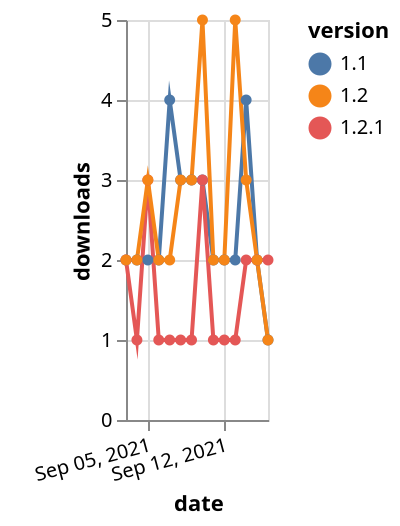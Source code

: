 {"$schema": "https://vega.github.io/schema/vega-lite/v5.json", "description": "A simple bar chart with embedded data.", "data": {"values": [{"date": "2021-09-03", "total": 2622, "delta": 2, "version": "1.1"}, {"date": "2021-09-04", "total": 2624, "delta": 2, "version": "1.1"}, {"date": "2021-09-05", "total": 2626, "delta": 2, "version": "1.1"}, {"date": "2021-09-06", "total": 2628, "delta": 2, "version": "1.1"}, {"date": "2021-09-07", "total": 2632, "delta": 4, "version": "1.1"}, {"date": "2021-09-08", "total": 2635, "delta": 3, "version": "1.1"}, {"date": "2021-09-09", "total": 2638, "delta": 3, "version": "1.1"}, {"date": "2021-09-10", "total": 2641, "delta": 3, "version": "1.1"}, {"date": "2021-09-11", "total": 2643, "delta": 2, "version": "1.1"}, {"date": "2021-09-12", "total": 2645, "delta": 2, "version": "1.1"}, {"date": "2021-09-13", "total": 2647, "delta": 2, "version": "1.1"}, {"date": "2021-09-14", "total": 2651, "delta": 4, "version": "1.1"}, {"date": "2021-09-15", "total": 2653, "delta": 2, "version": "1.1"}, {"date": "2021-09-16", "total": 2654, "delta": 1, "version": "1.1"}, {"date": "2021-09-03", "total": 370, "delta": 2, "version": "1.2.1"}, {"date": "2021-09-04", "total": 371, "delta": 1, "version": "1.2.1"}, {"date": "2021-09-05", "total": 374, "delta": 3, "version": "1.2.1"}, {"date": "2021-09-06", "total": 375, "delta": 1, "version": "1.2.1"}, {"date": "2021-09-07", "total": 376, "delta": 1, "version": "1.2.1"}, {"date": "2021-09-08", "total": 377, "delta": 1, "version": "1.2.1"}, {"date": "2021-09-09", "total": 378, "delta": 1, "version": "1.2.1"}, {"date": "2021-09-10", "total": 381, "delta": 3, "version": "1.2.1"}, {"date": "2021-09-11", "total": 382, "delta": 1, "version": "1.2.1"}, {"date": "2021-09-12", "total": 383, "delta": 1, "version": "1.2.1"}, {"date": "2021-09-13", "total": 384, "delta": 1, "version": "1.2.1"}, {"date": "2021-09-14", "total": 386, "delta": 2, "version": "1.2.1"}, {"date": "2021-09-15", "total": 388, "delta": 2, "version": "1.2.1"}, {"date": "2021-09-16", "total": 390, "delta": 2, "version": "1.2.1"}, {"date": "2021-09-03", "total": 2547, "delta": 2, "version": "1.2"}, {"date": "2021-09-04", "total": 2549, "delta": 2, "version": "1.2"}, {"date": "2021-09-05", "total": 2552, "delta": 3, "version": "1.2"}, {"date": "2021-09-06", "total": 2554, "delta": 2, "version": "1.2"}, {"date": "2021-09-07", "total": 2556, "delta": 2, "version": "1.2"}, {"date": "2021-09-08", "total": 2559, "delta": 3, "version": "1.2"}, {"date": "2021-09-09", "total": 2562, "delta": 3, "version": "1.2"}, {"date": "2021-09-10", "total": 2567, "delta": 5, "version": "1.2"}, {"date": "2021-09-11", "total": 2569, "delta": 2, "version": "1.2"}, {"date": "2021-09-12", "total": 2571, "delta": 2, "version": "1.2"}, {"date": "2021-09-13", "total": 2576, "delta": 5, "version": "1.2"}, {"date": "2021-09-14", "total": 2579, "delta": 3, "version": "1.2"}, {"date": "2021-09-15", "total": 2581, "delta": 2, "version": "1.2"}, {"date": "2021-09-16", "total": 2582, "delta": 1, "version": "1.2"}]}, "width": "container", "mark": {"type": "line", "point": {"filled": true}}, "encoding": {"x": {"field": "date", "type": "temporal", "timeUnit": "yearmonthdate", "title": "date", "axis": {"labelAngle": -15}}, "y": {"field": "delta", "type": "quantitative", "title": "downloads"}, "color": {"field": "version", "type": "nominal"}, "tooltip": {"field": "delta"}}}